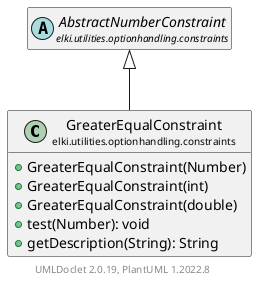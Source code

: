@startuml
    remove .*\.(Instance|Par|Parameterizer|Factory)$
    set namespaceSeparator none
    hide empty fields
    hide empty methods

    class "<size:14>GreaterEqualConstraint\n<size:10>elki.utilities.optionhandling.constraints" as elki.utilities.optionhandling.constraints.GreaterEqualConstraint [[GreaterEqualConstraint.html]] {
        +GreaterEqualConstraint(Number)
        +GreaterEqualConstraint(int)
        +GreaterEqualConstraint(double)
        +test(Number): void
        +getDescription(String): String
    }

    abstract class "<size:14>AbstractNumberConstraint\n<size:10>elki.utilities.optionhandling.constraints" as elki.utilities.optionhandling.constraints.AbstractNumberConstraint [[AbstractNumberConstraint.html]]

    elki.utilities.optionhandling.constraints.AbstractNumberConstraint <|-- elki.utilities.optionhandling.constraints.GreaterEqualConstraint

    center footer UMLDoclet 2.0.19, PlantUML 1.2022.8
@enduml
